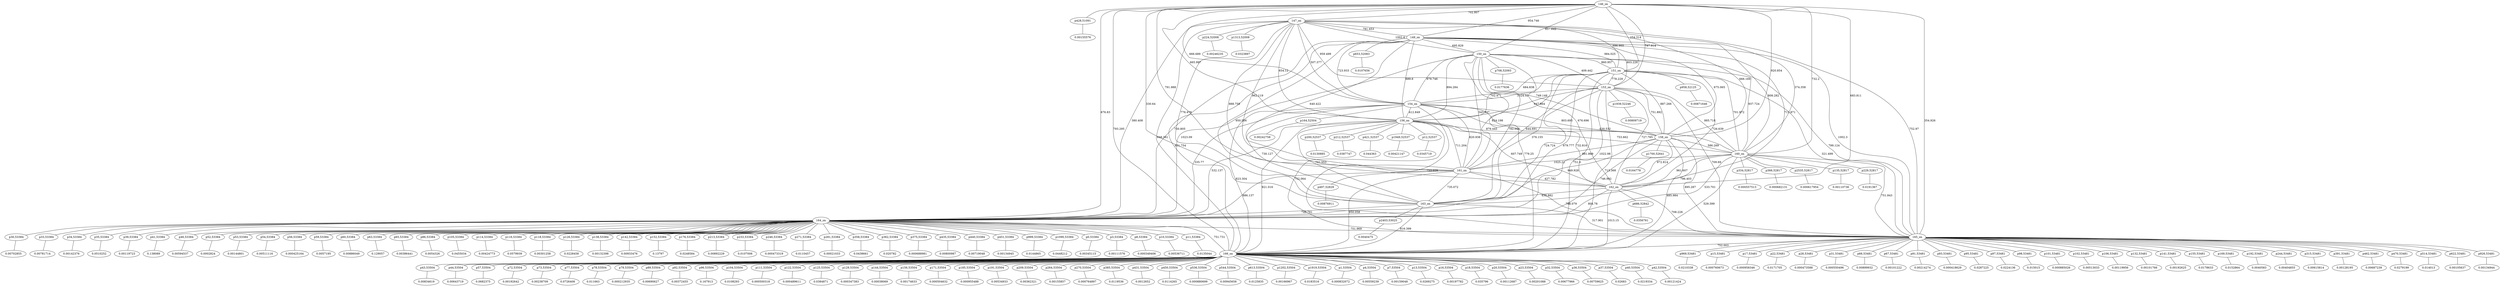 graph {
	"p0,53384" -- "c0"
	"c0" [ label="0.00345115", pos="24.2583,8.19513!"];
	"p1,53504" -- "c1"
	"c1" [ label="0.000832072", pos="7.1017,11.941!"];
	"p3,53384" -- "c2"
	"c2" [ label="0.00111576", pos="18.728,13.9641!"];
	"p4,53504" -- "c3"
	"c3" [ label="0.00559239", pos="15.1359,3.10826!"];
	"p7,53504" -- "c4"
	"c4" [ label="0.00159048", pos="15.1292,13.2306!"];
	"p8,53384" -- "c5"
	"c5" [ label="0.000349406", pos="5.9642,8.39556!"];
	"p10,53384" -- "c6"
	"c6" [ label="0.00536711", pos="22.1834,8.1274!"];
	"p11,53384" -- "c7"
	"c7" [ label="0.0135044", pos="17.1476,12.521!"];
	"p12,52537" -- "c8"
	"c8" [ label="0.0345719", pos="20.0286,5.15849!"];
	"p13,53504" -- "c9"
	"c9" [ label="0.0269275", pos="4.68285,13.2429!"];
	"p15,53481" -- "c10"
	"c10" [ label="0.000760673", pos="18.8508,7.75953!"];
	"p16,53504" -- "c11"
	"c11" [ label="0.00197782", pos="15.1893,4.57214!"];
	"p17,53481" -- "c13"
	"c13" [ label="0.000958346", pos="18.6435,7.94328!"];
	"p18,53504" -- "c14"
	"c14" [ label="0.035796", pos="14.4983,1.66201!"];
	"p20,53504" -- "c15"
	"c15" [ label="0.00112687", pos="15.54,15.402!"];
	"p22,53481" -- "c16"
	"c16" [ label="0.0171705", pos="11.7478,7.96987!"];
	"p23,53504" -- "c17"
	"c17" [ label="0.00201088", pos="15.1021,11.7699!"];
	"p28,53481" -- "c18"
	"c18" [ label="0.000473588", pos="16.2565,8.74281!"];
	"p30,53384" -- "c20"
	"c20" [ label="0.00702855", pos="27.1076,8.10124!"];
	"p31,53481" -- "c21"
	"c21" [ label="0.000550496", pos="14.8424,8.08918!"];
	"p32,53504" -- "c22"
	"c22" [ label="0.00677966", pos="24.3459,1.26206!"];
	"p33,53384" -- "c23"
	"c23" [ label="0.00781714", pos="15.2356,7.94144!"];
	"p34,53384" -- "c24"
	"c24" [ label="0.00142376", pos="8.04935,8.21772!"];
	"p35,53384" -- "c25"
	"c25" [ label="0.0510252", pos="13.3489,3.83686!"];
	"p36,53504" -- "c26"
	"c26" [ label="0.00759625", pos="8.78498,14.7272!"];
	"p37,53504" -- "c27"
	"c27" [ label="0.02683", pos="4.74425,3.13984!"];
	"p39,53384" -- "c28"
	"c28" [ label="0.00119723", pos="21.6356,8.20523!"];
	"p40,53504" -- "c29"
	"c29" [ label="0.0219334", pos="10.6743,12.6699!"];
	"p41,53384" -- "c30"
	"c30" [ label="0.138089", pos="13.1812,12.5154!"];
	"p42,53504" -- "c31"
	"c31" [ label="0.00121424", pos="23.2295,11.9245!"];
	"p43,53504" -- "c32"
	"c32" [ label="0.00834619", pos="19.6378,3.67417!"];
	"p44,53504" -- "c33"
	"c33" [ label="0.00643719", pos="14.9995,4.87512!"];
	"p46,53384" -- "c34"
	"c34" [ label="0.00594537", pos="19.3985,0.82263!"];
	"p52,53384" -- "c35"
	"c35" [ label="0.0002824", pos="0.0120334,8.38589!"];
	"p53,53384" -- "c36"
	"c36" [ label="0.00144801", pos="19.1722,7.98372!"];
	"p54,53384" -- "c37"
	"c37" [ label="0.00511116", pos="9.90804,8.207!"];
	"p56,53384" -- "c38"
	"c38" [ label="0.000425164", pos="3.46111,8.14544!"];
	"p57,53504" -- "c39"
	"c39" [ label="0.0682375", pos="15.0924,10.1778!"];
	"p59,53384" -- "c40"
	"c40" [ label="0.0057195", pos="8.6174,8.11663!"];
	"p60,53384" -- "c41"
	"c41" [ label="0.00886049", pos="31.984,8.41568!"];
	"p63,53384" -- "c42"
	"c42" [ label="0.129057", pos="17.0566,3.8495!"];
	"p65,53384" -- "c43"
	"c43" [ label="0.00386441", pos="31.1428,6.62356!"];
	"p66,53481" -- "c44"
	"c44" [ label="0.00899932", pos="21.2162,0.888583!"];
	"p67,53481" -- "c45"
	"c45" [ label="0.00101222", pos="15.0814,7.96985!"];
	"p72,53504" -- "c46"
	"c46" [ label="0.00192642", pos="10.791,3.6809!"];
	"p73,53504" -- "c47"
	"c47" [ label="0.00238709", pos="5.06378,1.28542!"];
	"p77,53504" -- "c48"
	"c48" [ label="0.0726408", pos="15.1,5.83005!"];
	"p78,53504" -- "c49"
	"c49" [ label="0.011663", pos="6.96182,4.46185!"];
	"p79,53504" -- "c50"
	"c50" [ label="0.000212935", pos="14.9829,11.4685!"];
	"p86,53384" -- "c51"
	"c51" [ label="0.0054326", pos="20.251,8.15755!"];
	"p89,53504" -- "c52"
	"c52" [ label="0.00690627", pos="8.68259,16.0411!"];
	"p91,53481" -- "c53"
	"c53" [ label="0.00214274", pos="9.84893,7.90537!"];
	"p92,53504" -- "c54"
	"c54" [ label="0.00372455", pos="17.32,0.0275696!"];
	"p93,53481" -- "c55"
	"c55" [ label="0.000418629", pos="25.6737,8.05553!"];
	"p95,53481" -- "c56"
	"c56" [ label="0.0287225", pos="15.1722,8.6086!"];
	"p96,53504" -- "c57"
	"c57" [ label="0.167913", pos="16.2191,16.5931!"];
	"p97,53481" -- "c58"
	"c58" [ label="0.0224136", pos="14.8666,8.25476!"];
	"p98,53481" -- "c59"
	"c59" [ label="0.015015", pos="22.005,13.5966!"];
	"p101,53481" -- "c60"
	"c60" [ label="0.000885026", pos="8.274,13.6038!"];
	"p102,53481" -- "c61"
	"c61" [ label="0.00513033", pos="23.248,8.14352!"];
	"p104,53504" -- "c62"
	"c62" [ label="0.0108293", pos="19.5815,12.6603!"];
	"p105,53384" -- "c63"
	"c63" [ label="0.0455034", pos="11.6725,13.9671!"];
	"p106,53481" -- "c64"
	"c64" [ label="0.00119956", pos="7.00238,8.26572!"];
	"p111,53504" -- "c65"
	"c65" [ label="0.000500318", pos="25.7599,13.2227!"];
	"p114,53384" -- "c66"
	"c66" [ label="0.00424773", pos="18.7169,2.44351!"];
	"p116,53384" -- "c67"
	"c67" [ label="0.0579939", pos="11.6606,2.42343!"];
	"p118,53384" -- "c68"
	"c68" [ label="0.00301258", pos="13.5408,7.98015!"];
	"p122,53504" -- "c69"
	"c69" [ label="0.000489611", pos="25.6912,3.10086!"];
	"p125,53504" -- "c70"
	"c70" [ label="0.0384871", pos="14.9248,8.2896!"];
	"p126,53384" -- "c71"
	"c71" [ label="0.0228458", pos="10.6722,1.00889!"];
	"p129,53504" -- "c72"
	"c72" [ label="0.000347383", pos="21.3439,16.0107!"];
	"p132,53481" -- "c73"
	"c73" [ label="0.00101766", pos="8.36244,2.79513!"];
	"p135,52817" -- "c74"
	"c74" [ label="0.00110736", pos="14.0626,7.12748!"];
	"p138,53384" -- "c75"
	"c75" [ label="0.00132398", pos="17.5133,12.1827!"];
	"p141,53481" -- "c76"
	"c76" [ label="0.00192625", pos="20.6966,8.4943!"];
	"p142,53384" -- "c77"
	"c77" [ label="0.00933476", pos="17.5183,4.0828!"];
	"p144,53504" -- "c78"
	"c78" [ label="0.00038069", pos="21.5517,14.717!"];
	"p152,53384" -- "c79"
	"c79" [ label="0.13797", pos="32.4324,8.46146!"];
	"p155,53481" -- "c80"
	"c80" [ label="0.0178633", pos="4.78117,8.40422!"];
	"p156,53504" -- "c81"
	"c81" [ label="0.00174633", pos="15.2826,10.6207!"];
	"p164,52504" -- "c82"
	"c82" [ label="0.00242758", pos="16.1802,7.69599!"];
	"p169,53481" -- "c83"
	"c83" [ label="0.0152864", pos="21.9086,2.805!"];
	"p171,53504" -- "c84"
	"c84" [ label="0.000504632", pos="23.2029,4.44465!"];
	"p176,53384" -- "c85"
	"c85" [ label="0.0248584", pos="12.8664,12.2758!"];
	"p185,53504" -- "c86"
	"c86" [ label="0.000955488", pos="8.66156,0.56508!"];
	"p191,53504" -- "c87"
	"c87" [ label="0.00534933", pos="21.3538,0.479426!"];
	"p192,53481" -- "c88"
	"c88" [ label="0.0040583", pos="14.6596,7.8346!"];
	"p200,52537" -- "c89"
	"c89" [ label="0.0130885", pos="15.6764,7.03837!"];
	"p209,53504" -- "c90"
	"c90" [ label="0.00362321", pos="14.9404,6.67902!"];
	"p212,52537" -- "c91"
	"c91" [ label="0.0387747", pos="14.1059,8.8391!"];
	"p213,53384" -- "c92"
	"c92" [ label="0.00892229", pos="12.872,4.17383!"];
	"p224,52008" -- "c93"
	"c93" [ label="0.00246235", pos="16.1449,8.30674!"];
	"p229,52817" -- "c94"
	"c94" [ label="0.0191367", pos="19.9919,11.2132!"];
	"p233,53384" -- "c95"
	"c95" [ label="0.0107006", pos="6.81517,1.09809!"];
	"p244,53481" -- "c96"
	"c96" [ label="0.00404855", pos="15.2377,12.5383!"];
	"p246,53384" -- "c97"
	"c97" [ label="0.000473319", pos="12.3444,8.03172!"];
	"p264,53504" -- "c98"
	"c98" [ label="0.00155857", pos="14.921,9.34118!"];
	"p270,53504" -- "c100"
	"c100" [ label="0.000764897", pos="12.0658,1.89889!"];
	"p271,53384" -- "c101"
	"c101" [ label="0.0110457", pos="23.2333,0.989497!"];
	"p281,53384" -- "c102"
	"c102" [ label="0.00021033", pos="19.6119,8.01136!"];
	"p315,53481" -- "c103"
	"c103" [ label="0.00615814", pos="12.1439,1.1007!"];
	"p334,52817" -- "c104"
	"c104" [ label="0.000557513", pos="15.6078,8.95216!"];
	"p358,53384" -- "c105"
	"c105" [ label="0.0438661", pos="11.0177,7.99684!"];
	"p362,53384" -- "c106"
	"c106" [ label="0.020782", pos="19.4289,15.6494!"];
	"p366,52817" -- "c107"
	"c107" [ label="0.000682131", pos="10.1538,5.1341!"];
	"p375,53384" -- "c108"
	"c108" [ label="0.000688981", pos="10.5623,8.04345!"];
	"p385,53504" -- "c109"
	"c109" [ label="0.0119536", pos="15.1418,5.39143!"];
	"p391,53481" -- "c110"
	"c110" [ label="0.00128195", pos="31.4264,8.16182!"];
	"p421,52537" -- "c111"
	"c111" [ label="0.044363", pos="10.1817,11.2396!"];
	"p428,51091" -- "c112"
	"c112" [ label="0.00155576", pos="14.2986,8.30658!"];
	"p431,53504" -- "c113"
	"c113" [ label="0.0012652", pos="31.5942,6.43869!"];
	"p435,53384" -- "c114"
	"c114" [ label="0.00800987", pos="14.5739,7.97122!"];
	"p440,53384" -- "c115"
	"c115" [ label="0.00719048", pos="6.72181,15.7385!"];
	"p450,53504" -- "c116"
	"c116" [ label="0.0114265", pos="31.4658,10.1903!"];
	"p451,53384" -- "c117"
	"c117" [ label="0.00134945", pos="10.5918,15.7312!"];
	"p462,53481" -- "c118"
	"c118" [ label="0.00687239", pos="15.2773,3.82405!"];
	"p470,53481" -- "c119"
	"c119" [ label="0.0279199", pos="18.3555,8.04075!"];
	"p497,52829" -- "c120"
	"c120" [ label="0.00876911", pos="14.4476,6.96287!"];
	"p514,53481" -- "c121"
	"c121" [ label="0.014013", pos="31.4899,7.53936!"];
	"p536,53504" -- "c123"
	"c123" [ label="0.000880699", pos="31.4281,7.24987!"];
	"p544,53504" -- "c125"
	"c125" [ label="0.00945658", pos="14.7314,9.06431!"];
	"p613,53504" -- "c126"
	"c126" [ label="0.0125835", pos="14.9434,7.6276!"];
	"p622,53481" -- "c127"
	"c127" [ label="0.00105637", pos="8.52064,15.6458!"];
	"p653,52083" -- "c128"
	"c128" [ label="0.0107656", pos="14.9333,7.29293!"];
	"p686,52842" -- "c129"
	"c129" [ label="0.0356761", pos="15.172,9.02902!"];
	"p708,52093" -- "c130"
	"c130" [ label="0.0177636", pos="13.7771,7.84795!"];
	"p926,53481" -- "c131"
	"c131" [ label="0.00134944", pos="8.68705,0.951377!"];
	"p958,52125" -- "c132"
	"c132" [ label="0.00871646", pos="15.8406,7.9769!"];
	"p969,53481" -- "c133"
	"c133" [ label="0.0210338", pos="21.4811,15.6775!"];
	"p999,53384" -- "c134"
	"c134" [ label="0.0144865", pos="17.5865,7.69837!"];
	"p1090,53384" -- "c135"
	"c135" [ label="0.0448212", pos="23.3029,15.6547!"];
	"p1202,53504" -- "c136"
	"c136" [ label="0.00166967", pos="31.3752,9.2886!"];
	"p1313,52008" -- "c137"
	"c137" [ label="0.0323897", pos="23.1507,0.75096!"];
	"p1700,52641" -- "c138"
	"c138" [ label="0.0164778", pos="8.76392,1.47377!"];
	"p1919,53504" -- "c140"
	"c140" [ label="0.0183516", pos="11.6554,0.485536!"];
	"p1939,52246" -- "c141"
	"c141" [ label="0.00809719", pos="15.9898,7.77771!"];
	"p1949,52537" -- "c142"
	"c142" [ label="0.00421147", pos="14.846,7.85697!"];
	"p2403,53025" -- "c143"
	"c143" [ label="0.0040475", pos="31.5877,9.66814!"];
	"p2535,52817" -- "c145"
	"c145" [ label="0.000617954", pos="19.3747,10.2875!"];
	"146_on" -- "147_on" [label="702.807"]
	"146_on" -- "149_on" [label="954.746"]
	"146_on" -- "150_on" [label="857.642"]
	"146_on" -- "151_on" [label="254.314"]
	"146_on" -- "153_on" [label="787.914"]
	"146_on" -- "154_on" [label="666.689"]
	"146_on" -- "156_on" [label="665.997"]
	"146_on" -- "158_on" [label="920.854"]
	"146_on" -- "160_on" [label="732.2"]
	"146_on" -- "161_on" [label="791.988"]
	"146_on" -- "162_on" [label="683.811"]
	"146_on" -- "163_on" [label="330.64"]
	"146_on" -- "164_on" [label="676.83"]
	"146_on" -- "165_on" [label="354.926"]
	"146_on" -- "166_on" [label="793.295"]
	"147_on" -- "149_on" [label="781.653"]
	"147_on" -- "150_on" [label="1002.4"]
	"147_on" -- "151_on" [label="686.903"]
	"147_on" -- "153_on" [label="959.499"]
	"147_on" -- "154_on" [label="507.377"]
	"147_on" -- "156_on" [label="654.12"]
	"147_on" -- "158_on" [label="666.169"]
	"147_on" -- "160_on" [label="374.358"]
	"147_on" -- "161_on" [label="962.119"]
	"147_on" -- "162_on" [label="888.759"]
	"147_on" -- "163_on" [label="776.478"]
	"147_on" -- "164_on" [label="380.408"]
	"147_on" -- "165_on" [label="752.97"]
	"147_on" -- "166_on" [label="648.381"]
	"149_on" -- "150_on" [label="695.829"]
	"149_on" -- "151_on" [label="984.025"]
	"149_on" -- "153_on" [label="803.226"]
	"149_on" -- "154_on" [label="723.933"]
	"149_on" -- "156_on" [label="689.6"]
	"149_on" -- "158_on" [label="675.065"]
	"149_on" -- "160_on" [label="808.282"]
	"149_on" -- "161_on" [label="640.422"]
	"149_on" -- "162_on" [label="711.871"]
	"149_on" -- "163_on" [label="950.556"]
	"149_on" -- "164_on" [label="750.805"]
	"149_on" -- "165_on" [label="1002.3"]
	"149_on" -- "166_on" [label="831.754"]
	"150_on" -- "151_on" [label="860.957"]
	"150_on" -- "153_on" [label="409.442"]
	"150_on" -- "154_on" [label="979.746"]
	"150_on" -- "156_on" [label="894.284"]
	"150_on" -- "158_on" [label="749.149"]
	"150_on" -- "160_on" [label="937.724"]
	"150_on" -- "161_on" [label="543.937"]
	"150_on" -- "162_on" [label="676.696"]
	"150_on" -- "163_on" [label="792.058"]
	"150_on" -- "164_on" [label="1023.09"]
	"150_on" -- "165_on" [label="799.124"]
	"150_on" -- "166_on" [label="779.25"]
	"151_on" -- "153_on" [label="778.229"]
	"151_on" -- "154_on" [label="684.838"]
	"151_on" -- "156_on" [label="702.471"]
	"151_on" -- "158_on" [label="887.266"]
	"151_on" -- "160_on" [label="701.972"]
	"151_on" -- "161_on" [label="824.198"]
	"151_on" -- "162_on" [label="726.639"]
	"151_on" -- "163_on" [label="376.155"]
	"151_on" -- "164_on" [label="679.777"]
	"151_on" -- "165_on" [label="321.499"]
	"151_on" -- "166_on" [label="751.6"]
	"153_on" -- "154_on" [label="1024.52"]
	"153_on" -- "156_on" [label="947.864"]
	"153_on" -- "158_on" [label="751.892"]
	"153_on" -- "160_on" [label="885.718"]
	"153_on" -- "161_on" [label="644.691"]
	"153_on" -- "162_on" [label="727.785"]
	"153_on" -- "163_on" [label="724.724"]
	"153_on" -- "164_on" [label="1022.98"]
	"153_on" -- "165_on" [label="709.69"]
	"153_on" -- "166_on" [label="713.368"]
	"154_on" -- "156_on" [label="412.849"]
	"154_on" -- "158_on" [label="803.695"]
	"154_on" -- "160_on" [label="630.532"]
	"154_on" -- "161_on" [label="820.938"]
	"154_on" -- "162_on" [label="732.816"]
	"154_on" -- "163_on" [label="730.127"]
	"154_on" -- "164_on" [label="335.77"]
	"154_on" -- "165_on" [label="753.029"]
	"154_on" -- "166_on" [label="823.304"]
	"156_on" -- "158_on" [label="879.445"]
	"156_on" -- "160_on" [label="753.662"]
	"156_on" -- "161_on" [label="711.204"]
	"156_on" -- "162_on" [label="607.749"]
	"156_on" -- "163_on" [label="701.553"]
	"156_on" -- "164_on" [label="532.137"]
	"156_on" -- "165_on" [label="752.064"]
	"156_on" -- "166_on" [label="921.016"]
	"158_on" -- "160_on" [label="586.269"]
	"158_on" -- "161_on" [label="881.869"]
	"158_on" -- "162_on" [label="972.814"]
	"158_on" -- "163_on" [label="949.928"]
	"158_on" -- "164_on" [label="746.992"]
	"158_on" -- "165_on" [label="895.287"]
	"158_on" -- "166_on" [label="485.984"]
	"160_on" -- "161_on" [label="1025.21"]
	"160_on" -- "162_on" [label="961.607"]
	"160_on" -- "163_on" [label="796.403"]
	"160_on" -- "164_on" [label="533.701"]
	"160_on" -- "165_on" [label="751.843"]
	"160_on" -- "166_on" [label="529.399"]
	"161_on" -- "162_on" [label="427.782"]
	"161_on" -- "163_on" [label="735.072"]
	"161_on" -- "164_on" [label="886.137"]
	"161_on" -- "165_on" [label="788.079"]
	"161_on" -- "166_on" [label="950.058"]
	"162_on" -- "163_on" [label="635.882"]
	"162_on" -- "164_on" [label="804.78"]
	"162_on" -- "165_on" [label="708.228"]
	"162_on" -- "166_on" [label="1013.15"]
	"163_on" -- "164_on" [label="749.761"]
	"163_on" -- "165_on" [label="317.901"]
	"163_on" -- "166_on" [label="816.399"]
	"164_on" -- "165_on" [label="751.969"]
	"164_on" -- "166_on" [label="751.731"]
	"165_on" -- "166_on" [label="752.003"]
	"146_on" -- "p428,51091"
	"147_on" -- "p224,52008"
	"147_on" -- "p1313,52008"
	"149_on" -- "p653,52083"
	"150_on" -- "p708,52093"
	"151_on" -- "p958,52125"
	"153_on" -- "p1939,52246"
	"154_on" -- "p164,52504"
	"156_on" -- "p12,52537"
	"156_on" -- "p200,52537"
	"156_on" -- "p212,52537"
	"156_on" -- "p421,52537"
	"156_on" -- "p1949,52537"
	"158_on" -- "p1700,52641"
	"160_on" -- "p135,52817"
	"160_on" -- "p229,52817"
	"160_on" -- "p334,52817"
	"160_on" -- "p366,52817"
	"160_on" -- "p2535,52817"
	"161_on" -- "p497,52829"
	"162_on" -- "p686,52842"
	"163_on" -- "p2403,53025"
	"164_on" -- "p0,53384"
	"164_on" -- "p3,53384"
	"164_on" -- "p8,53384"
	"164_on" -- "p10,53384"
	"164_on" -- "p11,53384"
	"164_on" -- "p30,53384"
	"164_on" -- "p33,53384"
	"164_on" -- "p34,53384"
	"164_on" -- "p35,53384"
	"164_on" -- "p39,53384"
	"164_on" -- "p41,53384"
	"164_on" -- "p46,53384"
	"164_on" -- "p52,53384"
	"164_on" -- "p53,53384"
	"164_on" -- "p54,53384"
	"164_on" -- "p56,53384"
	"164_on" -- "p59,53384"
	"164_on" -- "p60,53384"
	"164_on" -- "p63,53384"
	"164_on" -- "p65,53384"
	"164_on" -- "p86,53384"
	"164_on" -- "p105,53384"
	"164_on" -- "p114,53384"
	"164_on" -- "p116,53384"
	"164_on" -- "p118,53384"
	"164_on" -- "p126,53384"
	"164_on" -- "p138,53384"
	"164_on" -- "p142,53384"
	"164_on" -- "p152,53384"
	"164_on" -- "p176,53384"
	"164_on" -- "p213,53384"
	"164_on" -- "p233,53384"
	"164_on" -- "p246,53384"
	"164_on" -- "p271,53384"
	"164_on" -- "p281,53384"
	"164_on" -- "p358,53384"
	"164_on" -- "p362,53384"
	"164_on" -- "p375,53384"
	"164_on" -- "p435,53384"
	"164_on" -- "p440,53384"
	"164_on" -- "p451,53384"
	"164_on" -- "p999,53384"
	"164_on" -- "p1090,53384"
	"165_on" -- "p15,53481"
	"165_on" -- "p17,53481"
	"165_on" -- "p22,53481"
	"165_on" -- "p28,53481"
	"165_on" -- "p31,53481"
	"165_on" -- "p66,53481"
	"165_on" -- "p67,53481"
	"165_on" -- "p91,53481"
	"165_on" -- "p93,53481"
	"165_on" -- "p95,53481"
	"165_on" -- "p97,53481"
	"165_on" -- "p98,53481"
	"165_on" -- "p101,53481"
	"165_on" -- "p102,53481"
	"165_on" -- "p106,53481"
	"165_on" -- "p132,53481"
	"165_on" -- "p141,53481"
	"165_on" -- "p155,53481"
	"165_on" -- "p169,53481"
	"165_on" -- "p192,53481"
	"165_on" -- "p244,53481"
	"165_on" -- "p315,53481"
	"165_on" -- "p391,53481"
	"165_on" -- "p462,53481"
	"165_on" -- "p470,53481"
	"165_on" -- "p514,53481"
	"165_on" -- "p622,53481"
	"165_on" -- "p926,53481"
	"165_on" -- "p969,53481"
	"166_on" -- "p1,53504"
	"166_on" -- "p4,53504"
	"166_on" -- "p7,53504"
	"166_on" -- "p13,53504"
	"166_on" -- "p16,53504"
	"166_on" -- "p18,53504"
	"166_on" -- "p20,53504"
	"166_on" -- "p23,53504"
	"166_on" -- "p32,53504"
	"166_on" -- "p36,53504"
	"166_on" -- "p37,53504"
	"166_on" -- "p40,53504"
	"166_on" -- "p42,53504"
	"166_on" -- "p43,53504"
	"166_on" -- "p44,53504"
	"166_on" -- "p57,53504"
	"166_on" -- "p72,53504"
	"166_on" -- "p73,53504"
	"166_on" -- "p77,53504"
	"166_on" -- "p78,53504"
	"166_on" -- "p79,53504"
	"166_on" -- "p89,53504"
	"166_on" -- "p92,53504"
	"166_on" -- "p96,53504"
	"166_on" -- "p104,53504"
	"166_on" -- "p111,53504"
	"166_on" -- "p122,53504"
	"166_on" -- "p125,53504"
	"166_on" -- "p129,53504"
	"166_on" -- "p144,53504"
	"166_on" -- "p156,53504"
	"166_on" -- "p171,53504"
	"166_on" -- "p185,53504"
	"166_on" -- "p191,53504"
	"166_on" -- "p209,53504"
	"166_on" -- "p264,53504"
	"166_on" -- "p270,53504"
	"166_on" -- "p385,53504"
	"166_on" -- "p431,53504"
	"166_on" -- "p450,53504"
	"166_on" -- "p536,53504"
	"166_on" -- "p544,53504"
	"166_on" -- "p613,53504"
	"166_on" -- "p1202,53504"
	"166_on" -- "p1919,53504"
}
